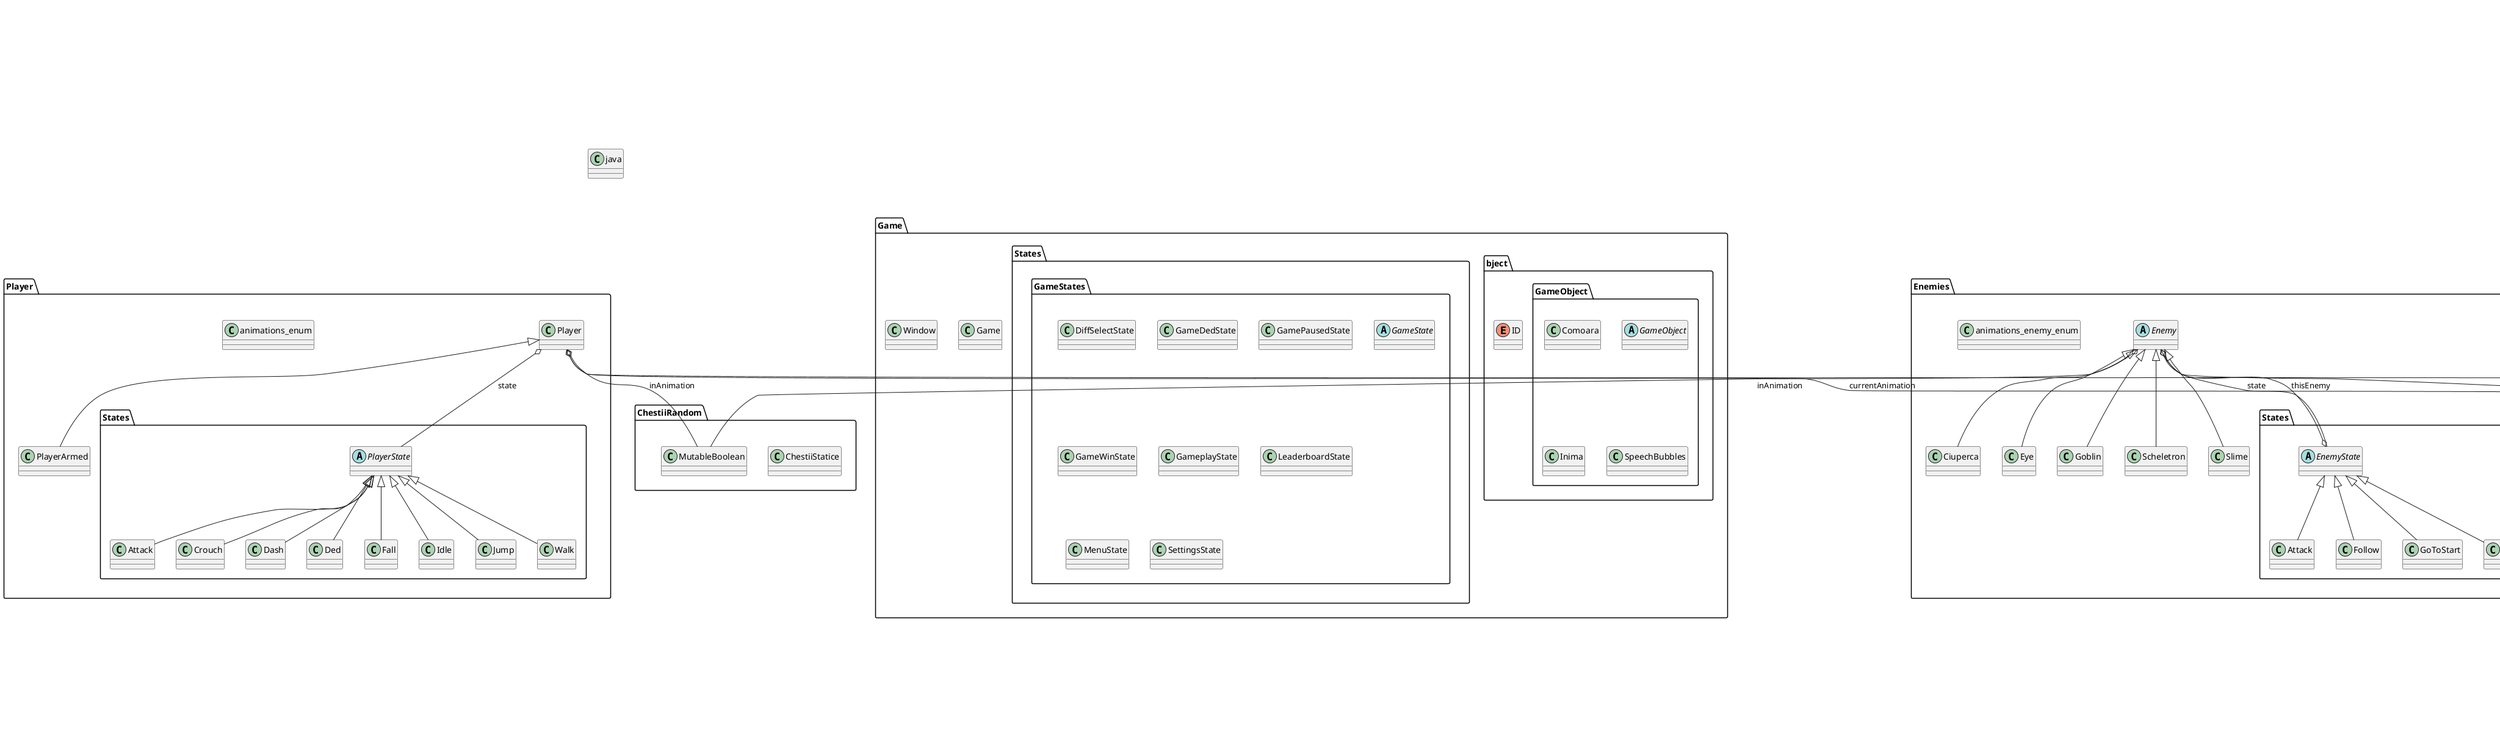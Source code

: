 @startuml

title FirstDungeon Diagramm\n

  namespace ChestiiRandom {
    class ChestiiRandom.ChestiiStatice {
    }
  }
  

  namespace ChestiiRandom {
    class ChestiiRandom.MutableBoolean {
    }
  }
  

  namespace Dungeon {
    class Dungeon.Dungeon {
    }
  }
  

  namespace Enemies {
    class Enemies.Ciuperca {
    }
  }
  

  namespace Enemies {
    abstract class Enemies.Enemy {
    }
  }
  

  namespace Enemies {
    class Enemies.Eye {
    }
  }
  

  namespace Enemies {
    class Enemies.Goblin {
    }
  }
  

  namespace Enemies {
    class Enemies.Scheletron {
    }
  }
  

  namespace Enemies {
    class Enemies.Slime {
    }
  }
  

  namespace Enemies {
    namespace States {
      class Enemies.States.Attack {
      }
    }
  }
  

  namespace Enemies {
    namespace States {
      abstract class Enemies.States.EnemyState {
      }
    }
  }
  

  namespace Enemies {
    namespace States {
      class Enemies.States.Follow {
      }
    }
  }
  

  namespace Enemies {
    namespace States {
      class Enemies.States.GoToStart {
      }
    }
  }
  

  namespace Enemies {
    namespace States {
      class Enemies.States.Patrol {
      }
    }
  }
  

  namespace Enemies {
    class Enemies.animations_enemy_enum {
    }
  }
  

  namespace GUI.Commands {
    class GUI.Commands.BackCommand {
    }
  }
  

  namespace GUI.Commands {
    interface GUI.Commands.CheckBoxCommand {
    }
  }
  

  namespace GUI.Commands {
    interface GUI.Commands.Command {
    }
  }
  

  namespace GUI.Commands {
    class GUI.Commands.EasyCommand {
    }
  }
  

  namespace GUI.Commands {
    class GUI.Commands.HardCommand {
    }
  }
  

  namespace GUI.Commands {
    class GUI.Commands.LoadCommand {
    }
  }
  

  namespace GUI.Commands {
    class GUI.Commands.MusicOnCommand {
    }
  }
  

  namespace GUI.Commands {
    class GUI.Commands.NothingCommand {
    }
  }
  

  namespace GUI.Commands {
    class GUI.Commands.PausePanelCommand {
    }
  }
  

  namespace GUI.Commands {
    class GUI.Commands.QuitCommand {
    }
  }
  

  namespace GUI.Commands {
    class GUI.Commands.SaveComand {
    }
  }
  

  namespace GUI.Commands {
    class GUI.Commands.SoundOnCommand {
    }
  }
  

  namespace GUI.Commands {
    class GUI.Commands.ToDiffPanelCommand {
    }
  }
  

  namespace GUI.Commands {
    class GUI.Commands.ToGameCommand {
    }
  }
  

  namespace GUI.Commands {
    class GUI.Commands.ToLeaderBoardCommand {
    }
  }
  

  namespace GUI.Commands {
    class GUI.Commands.ToMenuCommand {
    }
  }
  

  namespace GUI.Commands {
    class GUI.Commands.ToSettingsCommand {
    }
  }

  namespace GUI.Elements {
    class GUI.Elements.Button {
    }
  }
  

  namespace GUI.Elements {
    class GUI.Elements.CheckBox {
    }
  }
  

  namespace GUI.Elements {
    class GUI.Elements.Imagine {
    }
  }
  

  namespace GUI.Elements {
    interface GUI.Elements.Interactable {
    }
  }
  

  namespace GUI.Elements {
    class GUI.Elements.MenuParallax {
    }
  }
  

  namespace GUI.Elements {
    class GUI.Elements.Panou {
    }
  }
  

  namespace GUI.Elements {
    class GUI.Elements.ScorePanel {
    }
  }
  

  namespace GUI.Elements {
    class GUI.Elements.StatsBar {
    }
  }
  

  namespace GUI.Elements {
    class GUI.Elements.Text {
    }
  }
  

  namespace GUI.Elements {
    abstract class GUI.Elements.UI_Elemenent {
    }
  }
  

  namespace Game {
    class Game.Game {
    }
  }
  

  namespace Game {
    class Game.Window {
    }
  }
  

  namespace Game {
    namespace bject {
      class GameObject.Comoara {
      }
    }
  }
  

  namespace Game {
    namespace bject {
      abstract class GameObject.GameObject {
      }
    }
  }
  

  namespace Game {
    namespace bject {
      enum ID {
      }
    }
  }
  

  namespace Game {
    namespace bject {
      class GameObject.Inima {
      }
    }
  }
  

  namespace Game {
    namespace bject {
      class GameObject.SpeechBubbles {
      }
    }
  }
  

  namespace Game {
    namespace States {
      class GameStates.DiffSelectState {
      }
    }
  }
  

  namespace Game {
    namespace States {
      class GameStates.GameDedState {
      }
    }
  }
  

  namespace Game {
    namespace States {
      class GameStates.GamePausedState {
      }
    }
  }
  

  namespace Game {
    namespace States {
      abstract class GameStates.GameState {
      }
    }
  }
  

  namespace Game {
    namespace States {
      class GameStates.GameWinState {
      }
    }
  }
  

  namespace Game {
    namespace States {
      class GameStates.GameplayState {
      }
    }
  }
  

  namespace Game {
    namespace States {
      class GameStates.LeaderboardState {
      }
    }
  }
  

  namespace Game {
    namespace States {
      class GameStates.MenuState {
      }
    }
  }
  

  namespace Game {
    namespace States {
      class GameStates.SettingsState {
      }
    }
  }
  

  namespace Input {
    enum KeyEnum {
    }
  }
  

  namespace Input {
    class Input.KeyInput {
    }
  }
  

  namespace Input {
    class Input.MouseListener {
    }
  }
  

  namespace Player {
    class Player.Player {
    }
  }
  

  namespace Player {
    class Player.PlayerArmed {
    }
  }
  

  namespace Player {
    namespace States {
      class Player.States.Attack {
      }
    }
  }
  

  namespace Player {
    namespace States {
      class Player.States.Crouch {
      }
    }
  }
  

  namespace Player {
    namespace States {
      class Player.States.Dash {
      }
    }
  }
  

  namespace Player {
    namespace States {
      class Player.States.Ded {
      }
    }
  }
  

  namespace Player {
    namespace States {
      class Player.States.Fall {
      }
    }
  }
  

  namespace Player {
    namespace States {
      class Player.States.Idle {
      }
    }
  }
  

  namespace Player {
    namespace States {
      class Player.States.Jump {
      }
    }
  }
  

  namespace Player {
    namespace States {
      abstract class Player.States.PlayerState {
      }
    }
  }
  

  namespace Player {
    namespace States {
      class Player.States.Walk {
      }
    }
  }
  

  namespace Player {
    class Player.animations_enum {
    }
  }
  

  namespace Room {
    abstract class Room.Room {
    }
  }
  

  namespace Room {
    class Room.RoomInterior {
    }
  }
  

  namespace Room {
    class Room.RoomOutdoor {
    }
  }
  

  namespace SQLite {
    class SQLite.NotLoadedException {
    }
  }
  

  namespace SQLite {
    class SQLite.SQLite {
    }
  }
  

  namespace SoundTrack {
    class SoundTrack.Music {
    }
  }
  

  namespace SoundTrack {
    class SoundTrack.SoundManager {
    }
  }
  

  namespace SpriteSheet {
    class SpriteSheet.Animation {
    }
  }
  

  namespace SpriteSheet {
    class SpriteSheet.ImageLoader {
    }
  }
  

  namespace SpriteSheet {
    class SpriteSheet.MapSheet {
    }
  }
  

  namespace SpriteSheet {
    class SpriteSheet.SpriteSheet {
    }
  }
  

  namespace SpriteSheet {
    class SpriteSheet.Tile {
    }
  }

  GUI.Commands.SoundOnCommand -[hidden]down-> GUI.Commands.SaveComand
  GUI.Commands-[hidden]up->GameState
  Player-[hidden]up->GUI.Elements
  SpriteSheet -[hidden]up-> GUI.Commands
  Enemies -[hidden]left-> GameObject
  Enemies -[hidden]up-> GUI.Commands
  Enemies -[hidden]left-> GUI.Elements
  Enemies -[hidden]left-> SpriteSheet
  Enemies -[hidden]down-> GameState
  GameObject -[hidden]left-> Player
  GameState-[hidden]left->ChestiiRandom
  Player-[hidden]down->ChestiiRandom
  Player-[hidden]up->java
  GameState-[hidden]left->SQLite
  GameObject -[hidden]right-> GUI.Elements
  Enemies -[hidden]down-> GUI.Commands
  GUI.Elements -[hidden]left-> Room
  GUI.Elements -[hidden]left-> java.awt
  GUI.Elements -[hidden]left-> GameState
  GUI.Elements -[hidden]up-> GUI.Commands
  Room -[hidden]--> SQLite
  Room -[hidden]--> java.awt.event
  java.lang -[hidden]--> SQLite
  GUI.Elements -[hidden]up--> GameStates
  Enemies.Ciuperca -up-|> Enemies.Enemy
  Enemies.Enemy -up-|> GameObject.GameObject
  Enemies.Enemy o-- SpriteSheet.Animation : currentAnimation
  Enemies.Enemy o-- ChestiiRandom.MutableBoolean : inAnimation
  Enemies.Enemy o-- Enemies.States.EnemyState : state
  Enemies.Eye -up-|> Enemies.Enemy
  Enemies.Goblin -up-|> Enemies.Enemy
  Enemies.Scheletron -up-|> Enemies.Enemy
  Enemies.Slime -up-|> Enemies.Enemy
  Enemies.States.Attack -up-|> Enemies.States.EnemyState
  Enemies.States.EnemyState o-- Enemies.Enemy : thisEnemy
  Enemies.States.Follow -up-|> Enemies.States.EnemyState
  Enemies.States.GoToStart -up-|> Enemies.States.EnemyState
  Enemies.States.Patrol -up-|> Enemies.States.EnemyState
  GUI.Commands.BackCommand .up.|> GUI.Commands.Command
  GUI.Commands.EasyCommand .up.|> GUI.Commands.Command
  GUI.Commands.HardCommand .up.|> GUI.Commands.Command
  GUI.Commands.LoadCommand .up.|> GUI.Commands.Command
  GUI.Commands.MusicOnCommand .up.|> GUI.Commands.CheckBoxCommand
  GUI.Commands.NothingCommand .up.|> GUI.Commands.Command
  GUI.Commands.PausePanelCommand .up.|> GUI.Commands.Command
  GUI.Commands.QuitCommand .up.|> GUI.Commands.Command
  GUI.Commands.SaveComand .up.|> GUI.Commands.Command
  GUI.Commands.SoundOnCommand .up.|> GUI.Commands.CheckBoxCommand
  GUI.Commands.ToDiffPanelCommand .up.|> GUI.Commands.Command
  GUI.Commands.ToGameCommand .up.|> GUI.Commands.Command
  GUI.Commands.ToLeaderBoardCommand .up.|> GUI.Commands.Command
  GUI.Commands.ToMenuCommand .up.|> GUI.Commands.Command
  GUI.Commands.ToSettingsCommand .up.|> GUI.Commands.Command
  GUI.Elements.Button .up.|> GUI.Elements.Interactable
  GUI.Elements.Button -up-|> GUI.Elements.UI_Elemenent
  GUI.Elements.Button o-- GUI.Commands.Command : command
  GUI.Elements.CheckBox .up.|> GUI.Elements.Interactable
  GUI.Elements.CheckBox -up-|> GUI.Elements.UI_Elemenent
  GUI.Elements.CheckBox o-- GUI.Commands.CheckBoxCommand : comand
  GUI.Elements.CheckBox o-- GUI.Elements.Text : text
  GUI.Elements.Imagine -up-|> GUI.Elements.UI_Elemenent
  GUI.Elements.MenuParallax -up-|> GUI.Elements.UI_Elemenent
  GUI.Elements.Panou -up-|> GUI.Elements.UI_Elemenent
  GUI.Elements.ScorePanel -up-|> GUI.Elements.Panou
  GUI.Elements.StatsBar -up-|> GUI.Elements.UI_Elemenent
  GUI.Elements.Text -up-|> GUI.Elements.UI_Elemenent
  Game.Game .up.|> java.lang.Runnable
  Game.Game -up-|> java.awt.Canvas
  GameObject.Comoara -up-|> GameObject.GameObject
  GameObject.Comoara o-- SpriteSheet.Animation : animation
  GameObject.Comoara o-- ChestiiRandom.MutableBoolean : inAnimation
  GameObject.GameObject o-- GameObject.ID : id
  GameObject.Inima -up-|> GameObject.GameObject
  GameObject.SpeechBubbles -up-|> GameObject.GameObject
  GameStates.DiffSelectState -up-|> GameStates.GameState
  GameStates.GameDedState -up-|> GameStates.GameplayState
  GameStates.GamePausedState -up-|> GameStates.GameplayState
  GameStates.GameWinState -up-|> GameStates.GameState
  GameStates.GameplayState -up-|> GameStates.GameState
  GameStates.GameplayState o-- GUI.Elements.Text : scoreText
  GameStates.LeaderboardState -up-|> GameStates.GameState
  GameStates.MenuState -up-|> GameStates.GameState
  GameStates.SettingsState -up-|> GameStates.GameState
  Input.KeyInput -up-|> java.awt.event.KeyAdapter
  Input.MouseListener .up.|> java.awt.event.MouseListener
  Player.Player -up-|> GameObject.GameObject
  Player.Player o-- SpriteSheet.Animation : currentAnimation
  Player.Player o-- ChestiiRandom.MutableBoolean : inAnimation
  Player.Player o-- Player.States.PlayerState : state
  Player.Player o-- GUI.Elements.StatsBar : statsBar
  Player.PlayerArmed -up-|> Player.Player
  Player.States.Attack -up-|> Player.States.PlayerState
  Player.States.Crouch -up-|> Player.States.PlayerState
  Player.States.Dash -up-|> Player.States.PlayerState
  Player.States.Ded -up-|> Player.States.PlayerState
  Player.States.Fall -up-|> Player.States.PlayerState
  Player.States.Idle -up-|> Player.States.PlayerState
  Player.States.Jump -up-|> Player.States.PlayerState
  Player.States.Walk -up-|> Player.States.PlayerState
  Room.RoomInterior -up-|> Room.Room
  Room.RoomOutdoor -up-|> Room.Room
  SoundTrack.Music .up.|> java.lang.Runnable
  SoundTrack.SoundManager .up.|> java.lang.Runnable
  SpriteSheet.MapSheet -up-|> SpriteSheet.SpriteSheet


right footer


PlantUML diagram generated by SketchIt! (https://bitbucket.org/pmesmeur/sketch.it)
For more information about this tool, please contact philippe.mesmeur@gmail.com
endfooter

@enduml
